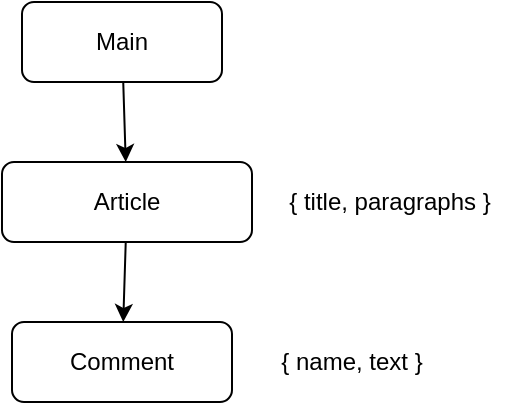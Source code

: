 <mxfile>
    <diagram id="dYTD249_lRMxTjTrM6h7" name="Page-1">
        <mxGraphModel dx="486" dy="527" grid="1" gridSize="10" guides="1" tooltips="1" connect="1" arrows="1" fold="1" page="1" pageScale="1" pageWidth="827" pageHeight="1169" math="0" shadow="0">
            <root>
                <mxCell id="0"/>
                <mxCell id="1" parent="0"/>
                <mxCell id="7" value="" style="edgeStyle=none;html=1;" edge="1" parent="1" source="3" target="4">
                    <mxGeometry relative="1" as="geometry"/>
                </mxCell>
                <mxCell id="3" value="Main" style="rounded=1;whiteSpace=wrap;html=1;" vertex="1" parent="1">
                    <mxGeometry x="170" y="40" width="100" height="40" as="geometry"/>
                </mxCell>
                <mxCell id="8" value="" style="edgeStyle=none;html=1;" edge="1" parent="1" source="4" target="6">
                    <mxGeometry relative="1" as="geometry"/>
                </mxCell>
                <mxCell id="4" value="Article" style="rounded=1;whiteSpace=wrap;html=1;" vertex="1" parent="1">
                    <mxGeometry x="160" y="120" width="125" height="40" as="geometry"/>
                </mxCell>
                <mxCell id="6" value="Comment" style="rounded=1;whiteSpace=wrap;html=1;" vertex="1" parent="1">
                    <mxGeometry x="165" y="200" width="110" height="40" as="geometry"/>
                </mxCell>
                <mxCell id="9" value="{ title, paragraphs }" style="text;html=1;strokeColor=none;fillColor=none;align=center;verticalAlign=middle;whiteSpace=wrap;rounded=0;" vertex="1" parent="1">
                    <mxGeometry x="294" y="125" width="120" height="30" as="geometry"/>
                </mxCell>
                <mxCell id="11" value="{ name, text }" style="text;html=1;strokeColor=none;fillColor=none;align=center;verticalAlign=middle;whiteSpace=wrap;rounded=0;" vertex="1" parent="1">
                    <mxGeometry x="285" y="205" width="100" height="30" as="geometry"/>
                </mxCell>
            </root>
        </mxGraphModel>
    </diagram>
</mxfile>